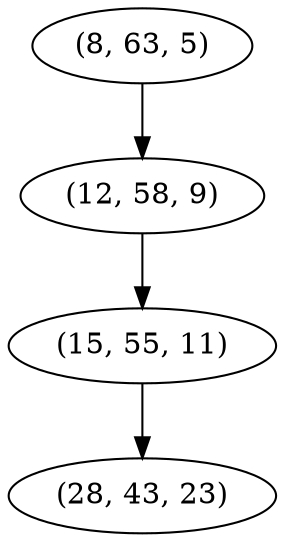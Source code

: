 digraph tree {
    "(8, 63, 5)";
    "(12, 58, 9)";
    "(15, 55, 11)";
    "(28, 43, 23)";
    "(8, 63, 5)" -> "(12, 58, 9)";
    "(12, 58, 9)" -> "(15, 55, 11)";
    "(15, 55, 11)" -> "(28, 43, 23)";
}
